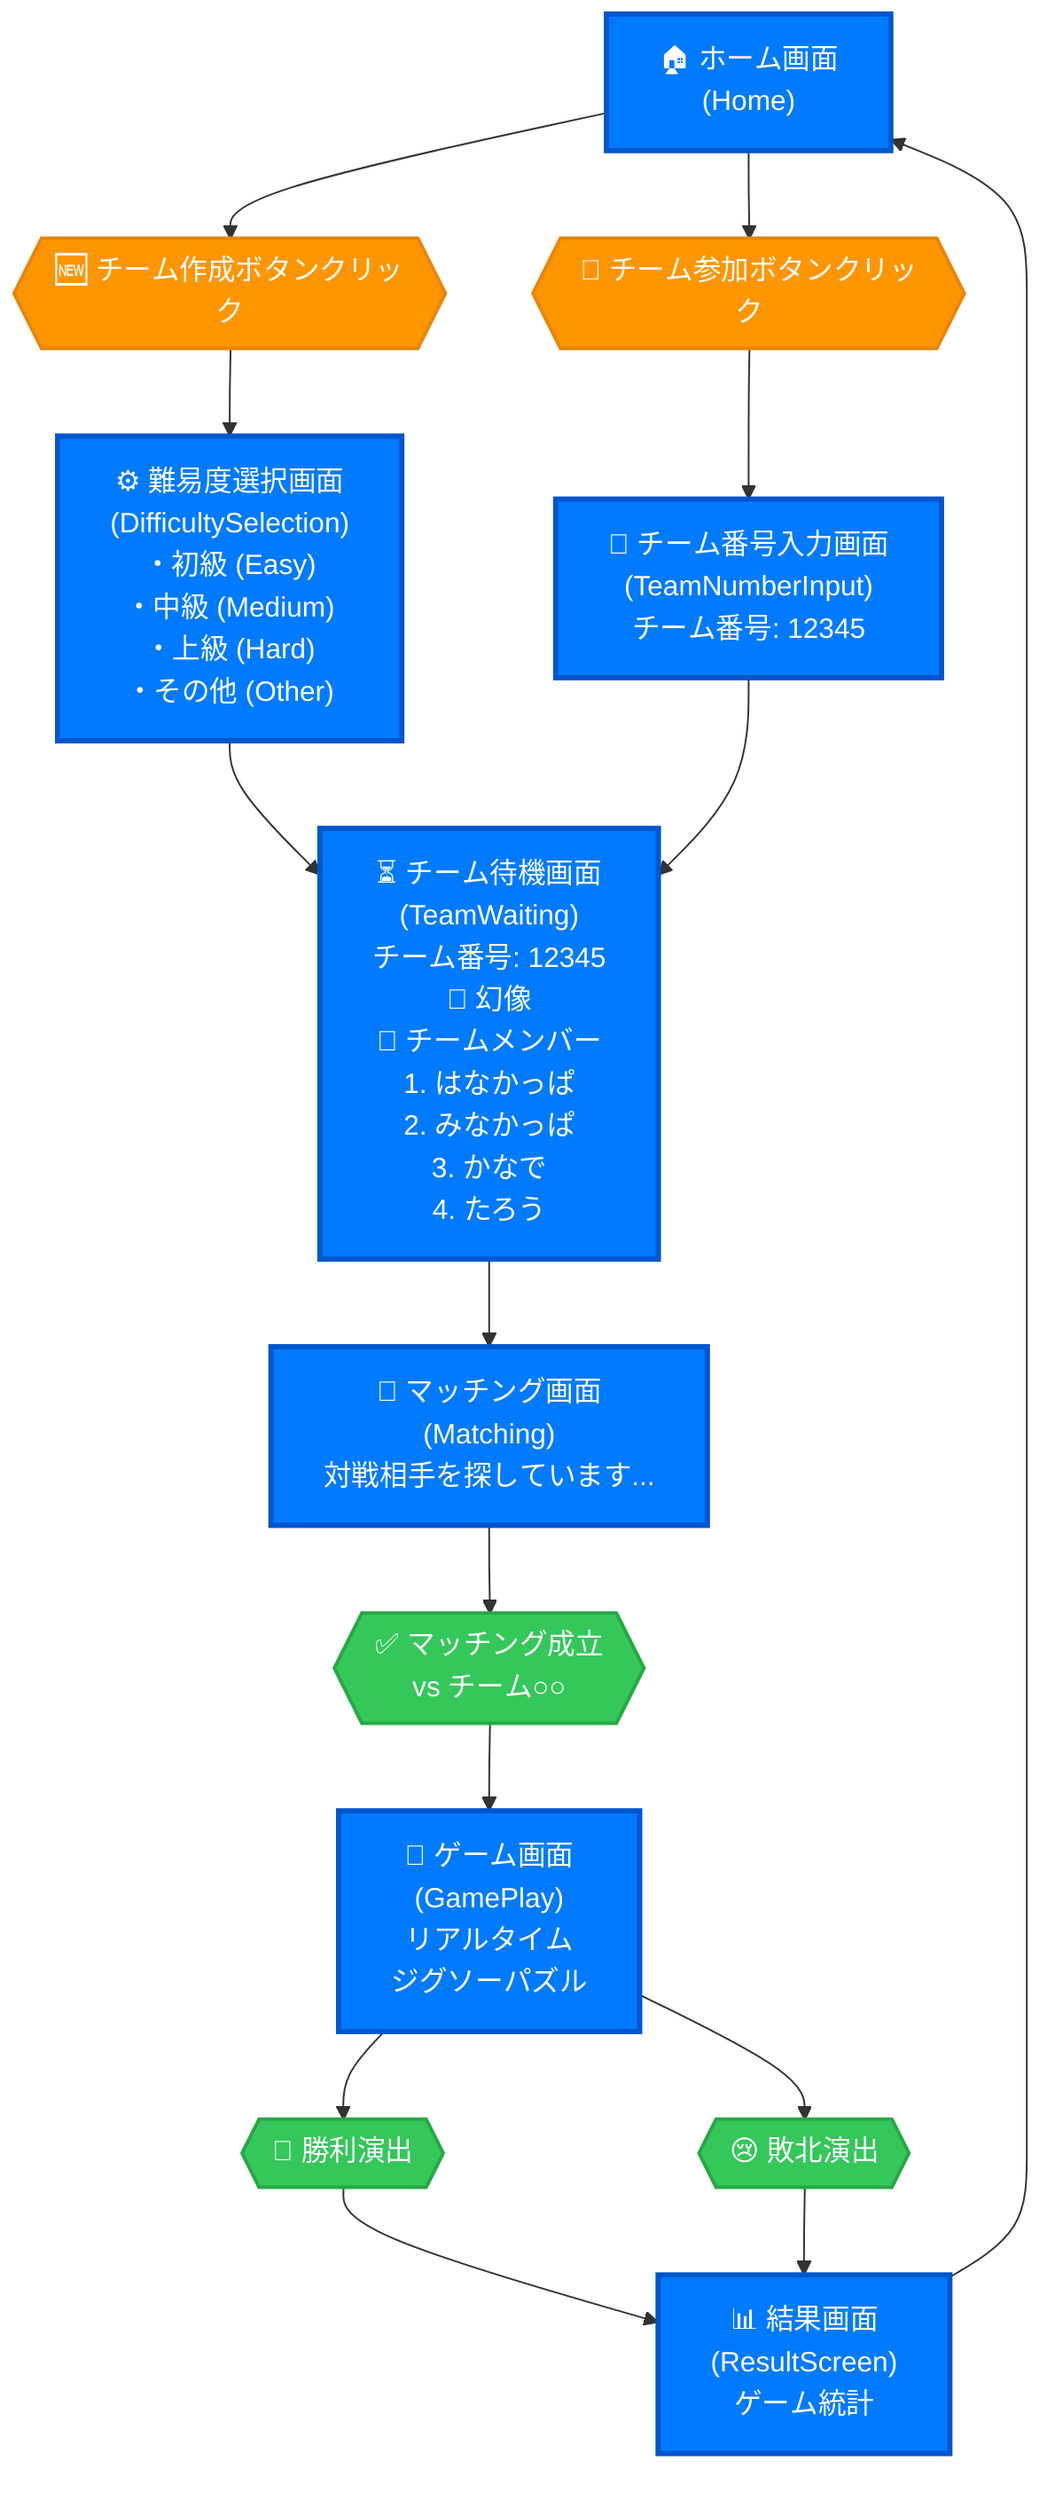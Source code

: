 %%{init:{'theme':'default'}}%%
flowchart TD
    %% 画面: ホーム画面
    Home["🏠 ホーム画面<br/>(Home)"]
    
    %% アクション: ボタンクリック
    CreateTeamAction{{"🆕 チーム作成ボタンクリック<br/>"}}
    JoinTeamAction{{"👥 チーム参加ボタンクリック<br/>"}}
    
    %% 画面: 難易度選択画面
    DifficultySelect["⚙️ 難易度選択画面<br/>(DifficultySelection)<br/>・初級 (Easy)<br/>・中級 (Medium)<br/>・上級 (Hard)<br/>・その他 (Other)"]
    
    %% 画面: チーム番号入力画面
    TeamNumberInput["🔢 チーム番号入力画面<br/>(TeamNumberInput)<br/>チーム番号: 12345"]
    
    %% 画面: チーム待機画面
    TeamWaiting["⏳ チーム待機画面<br/>(TeamWaiting)<br/>チーム番号: 12345<br/>👤 幻像<br/>📝 チームメンバー<br/>1. はなかっぱ<br/>2. みなかっぱ<br/>3. かなで<br/>4. たろう"]

    %% 画面: マッチング画面
    Matching["🎯 マッチング画面<br/>(Matching)<br/>対戦相手を探しています..."]
    
    %% イベント: マッチング成立
    MatchFoundEvent{{"✅ マッチング成立<br/>vs チーム○○"}}

    %% 画面: ゲーム画面
    GamePlay["🧩 ゲーム画面<br/>(GamePlay)<br/>リアルタイム<br/>ジグソーパズル"]

    %% イベント: ゲーム結果
    VictoryEvent{{"🎉 勝利演出<br/>"}}
    DefeatEvent{{"😢 敗北演出<br/>"}}

    %% 画面: 結果画面
    ResultScreen["📊 結果画面<br/>(ResultScreen)<br/>ゲーム統計"]
    
    %% フロー定義
    Home --> CreateTeamAction
    Home --> JoinTeamAction
    
    CreateTeamAction --> DifficultySelect
    DifficultySelect --> TeamWaiting
    
    JoinTeamAction --> TeamNumberInput
    TeamNumberInput --> TeamWaiting
    
    TeamWaiting --> Matching
    Matching --> MatchFoundEvent
    MatchFoundEvent --> GamePlay
    
    GamePlay --> VictoryEvent
    GamePlay --> DefeatEvent
    
    VictoryEvent --> ResultScreen
    DefeatEvent --> ResultScreen
    
    ResultScreen --> Home
    
    %% スタイリング
    classDef screenStyle fill:#007aff,stroke:#0056cc,color:#fff,stroke-width:3px
    classDef actionStyle fill:#ff9500,stroke:#e6860a,color:#fff,stroke-width:2px
    classDef eventStyle fill:#34c759,stroke:#28a745,color:#fff,stroke-width:2px
    
    %% 画面ノード (四角)
    class Home,DifficultySelect,TeamNumberInput,TeamWaiting,Matching,GamePlay,ResultScreen screenStyle
    
    %% アクション・イベントノード (丸角)
    class CreateTeamAction,JoinTeamAction actionStyle
    class MatchFoundEvent,VictoryEvent,DefeatEvent eventStyle